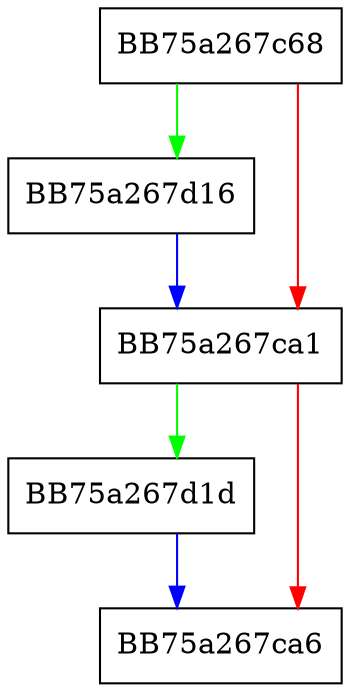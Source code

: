 digraph SwapNodes {
  node [shape="box"];
  graph [splines=ortho];
  BB75a267c68 -> BB75a267d16 [color="green"];
  BB75a267c68 -> BB75a267ca1 [color="red"];
  BB75a267ca1 -> BB75a267d1d [color="green"];
  BB75a267ca1 -> BB75a267ca6 [color="red"];
  BB75a267d16 -> BB75a267ca1 [color="blue"];
  BB75a267d1d -> BB75a267ca6 [color="blue"];
}